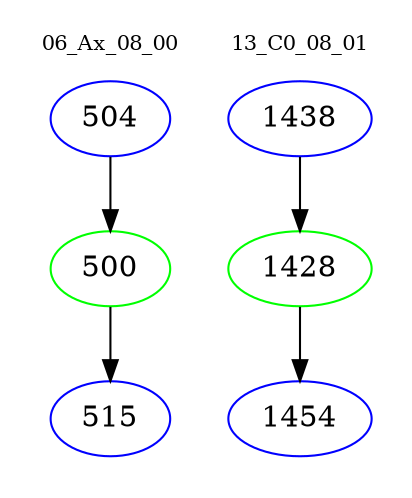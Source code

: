 digraph{
subgraph cluster_0 {
color = white
label = "06_Ax_08_00";
fontsize=10;
T0_504 [label="504", color="blue"]
T0_504 -> T0_500 [color="black"]
T0_500 [label="500", color="green"]
T0_500 -> T0_515 [color="black"]
T0_515 [label="515", color="blue"]
}
subgraph cluster_1 {
color = white
label = "13_C0_08_01";
fontsize=10;
T1_1438 [label="1438", color="blue"]
T1_1438 -> T1_1428 [color="black"]
T1_1428 [label="1428", color="green"]
T1_1428 -> T1_1454 [color="black"]
T1_1454 [label="1454", color="blue"]
}
}
